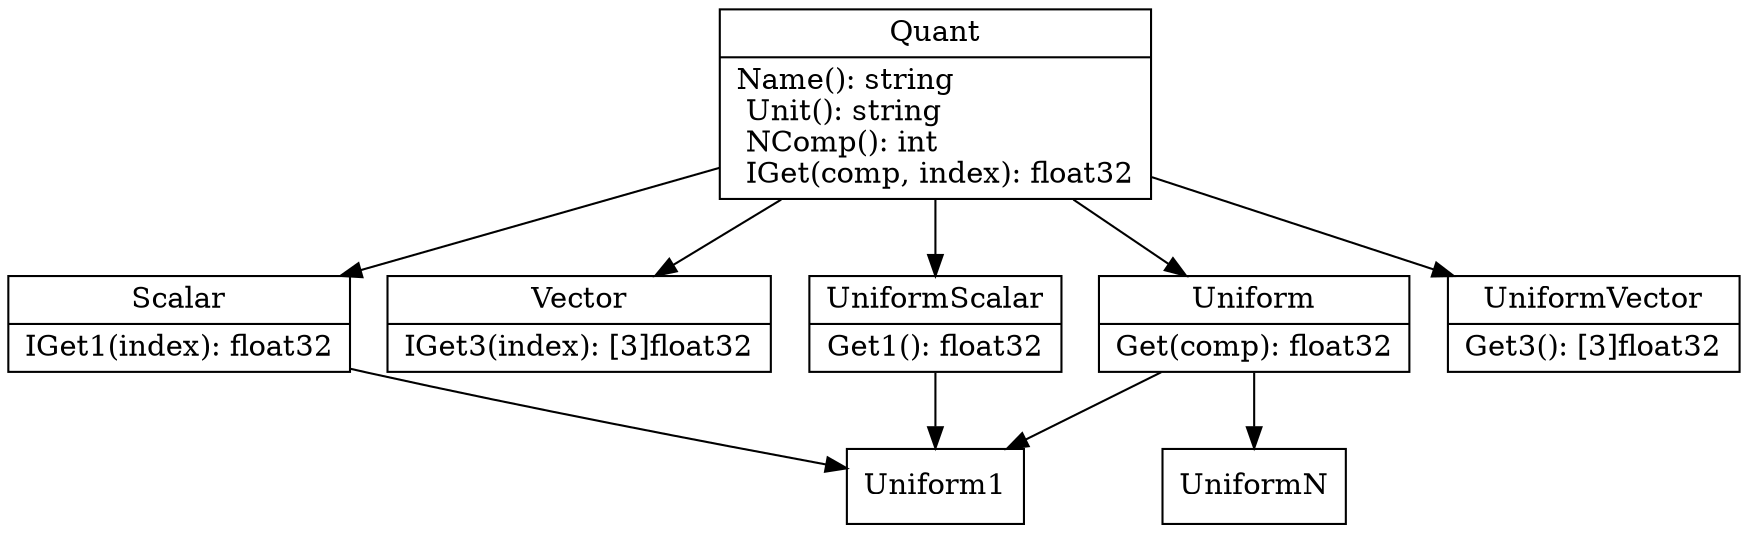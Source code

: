 digraph whiteboard{

node [ shape = "record" ]

Quant [label="{Quant | Name(): string \l Unit(): string \l NComp(): int \l IGet(comp, index): float32}"]

Scalar [label="{Scalar | IGet1(index): float32}"]
Quant->Scalar


Vector [label="{Vector | IGet3(index): [3]float32}"]
Quant->Vector


Uniform [label="{Uniform | Get(comp): float32}"]
Quant->Uniform

UniformScalar [label="{UniformScalar | Get1(): float32}"]
Quant->UniformScalar

UniformVector [label="{UniformVector | Get3(): [3]float32}"]
Quant->UniformVector

UniformN [label="{UniformN}"]
Uniform->UniformN

Uniform1 [label="{Uniform1}"]
Uniform->Uniform1
Scalar->Uniform1
UniformScalar->Uniform1

}
